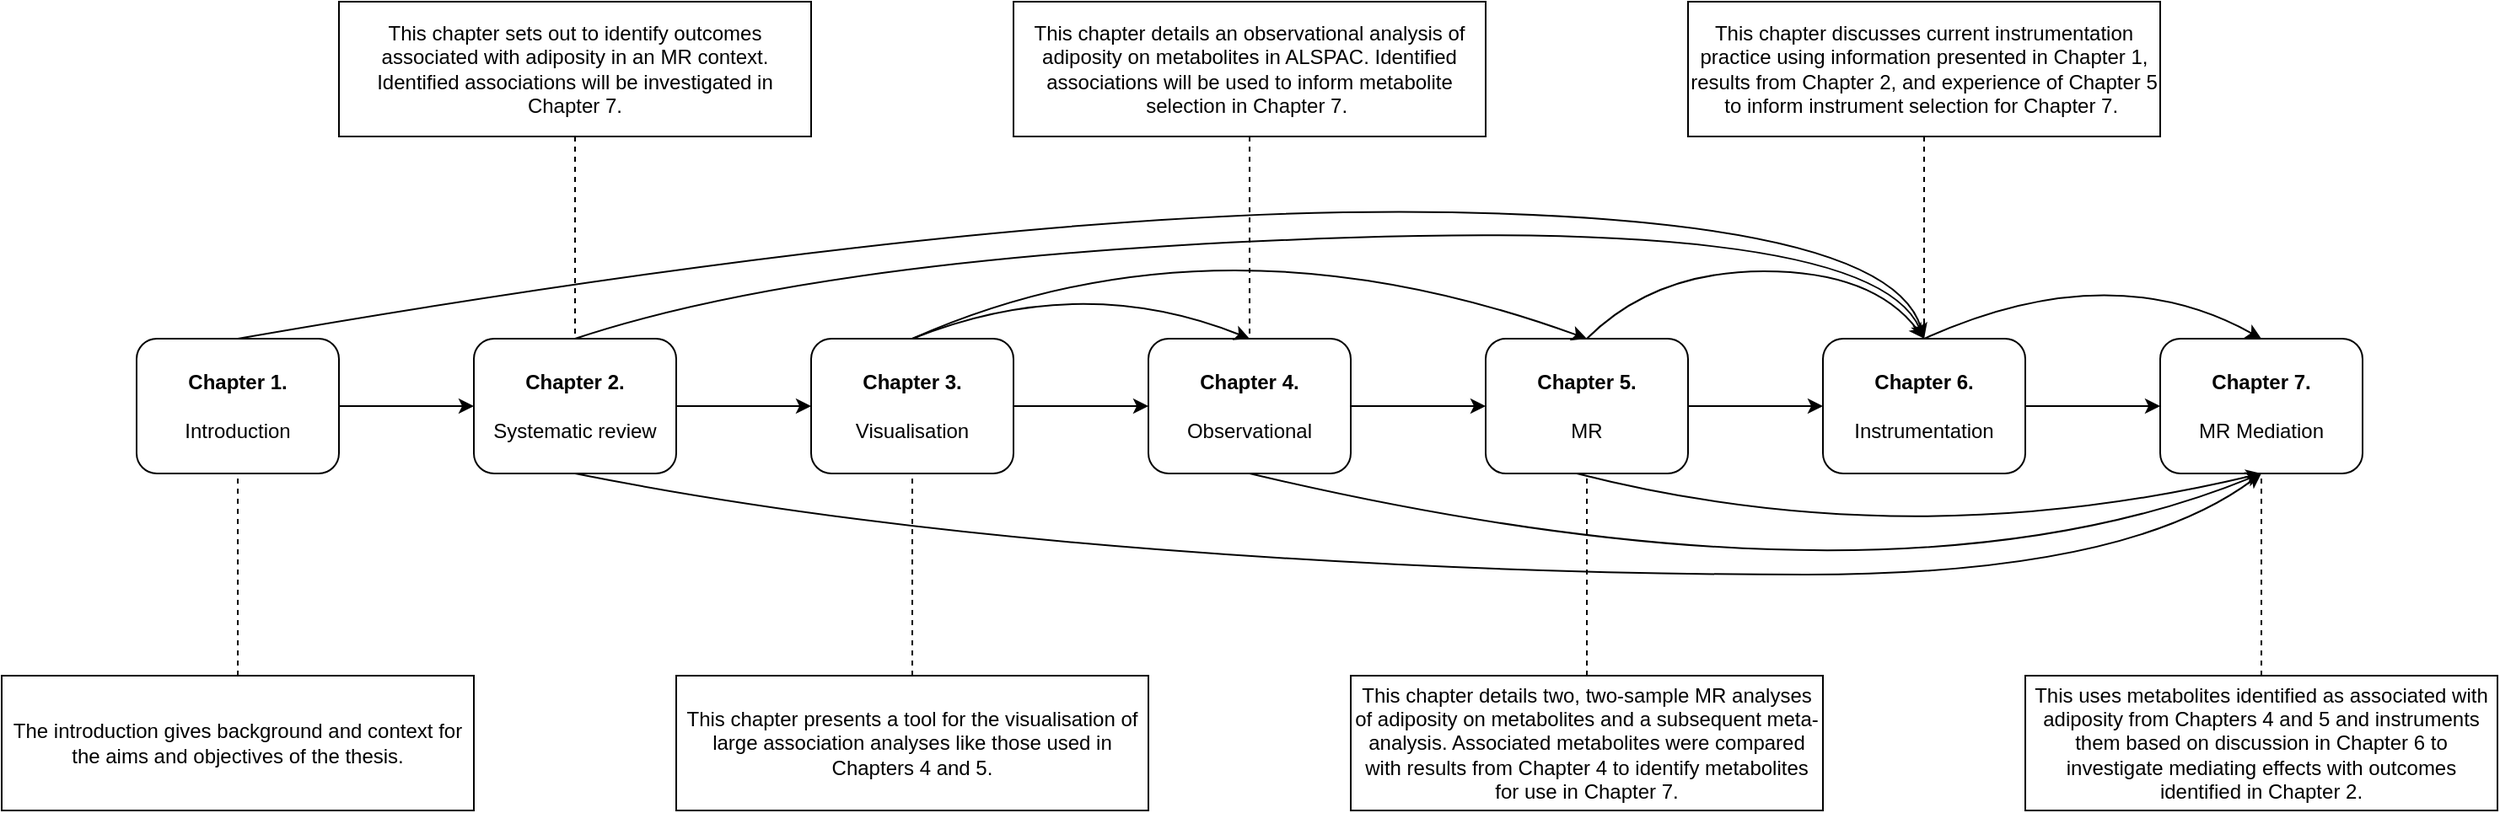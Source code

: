 <mxfile version="15.4.0" type="device" pages="2"><diagram id="mC8fxjMJ08GFmeTK24Ll" name="Page-1"><mxGraphModel dx="2760" dy="997" grid="1" gridSize="10" guides="1" tooltips="1" connect="1" arrows="1" fold="1" page="1" pageScale="1" pageWidth="827" pageHeight="1169" math="0" shadow="0"><root><mxCell id="0"/><mxCell id="1" parent="0"/><mxCell id="TcDQM28-xZk17j58L_Bl-49" value="" style="edgeStyle=orthogonalEdgeStyle;rounded=0;orthogonalLoop=1;jettySize=auto;html=1;" parent="1" source="TcDQM28-xZk17j58L_Bl-47" target="TcDQM28-xZk17j58L_Bl-48" edge="1"><mxGeometry relative="1" as="geometry"/></mxCell><mxCell id="TcDQM28-xZk17j58L_Bl-47" value="&lt;b&gt;Chapter 1.&lt;/b&gt;&lt;br&gt;&lt;br&gt;Introduction" style="rounded=1;whiteSpace=wrap;html=1;" parent="1" vertex="1"><mxGeometry x="-800" y="480" width="120" height="80" as="geometry"/></mxCell><mxCell id="TcDQM28-xZk17j58L_Bl-51" value="" style="edgeStyle=orthogonalEdgeStyle;rounded=0;orthogonalLoop=1;jettySize=auto;html=1;" parent="1" source="TcDQM28-xZk17j58L_Bl-48" target="TcDQM28-xZk17j58L_Bl-50" edge="1"><mxGeometry relative="1" as="geometry"/></mxCell><mxCell id="TcDQM28-xZk17j58L_Bl-48" value="&lt;b&gt;Chapter 2.&lt;br&gt;&lt;/b&gt;&lt;br&gt;Systematic review" style="rounded=1;whiteSpace=wrap;html=1;" parent="1" vertex="1"><mxGeometry x="-600" y="480" width="120" height="80" as="geometry"/></mxCell><mxCell id="TcDQM28-xZk17j58L_Bl-53" value="" style="edgeStyle=orthogonalEdgeStyle;rounded=0;orthogonalLoop=1;jettySize=auto;html=1;" parent="1" source="TcDQM28-xZk17j58L_Bl-50" target="TcDQM28-xZk17j58L_Bl-52" edge="1"><mxGeometry relative="1" as="geometry"/></mxCell><mxCell id="TcDQM28-xZk17j58L_Bl-50" value="&lt;b&gt;Chapter 3.&lt;br&gt;&lt;/b&gt;&lt;br&gt;Visualisation" style="rounded=1;whiteSpace=wrap;html=1;" parent="1" vertex="1"><mxGeometry x="-400" y="480" width="120" height="80" as="geometry"/></mxCell><mxCell id="TcDQM28-xZk17j58L_Bl-55" value="" style="edgeStyle=orthogonalEdgeStyle;rounded=0;orthogonalLoop=1;jettySize=auto;html=1;" parent="1" source="TcDQM28-xZk17j58L_Bl-52" target="TcDQM28-xZk17j58L_Bl-54" edge="1"><mxGeometry relative="1" as="geometry"/></mxCell><mxCell id="TcDQM28-xZk17j58L_Bl-52" value="&lt;b&gt;Chapter 4.&lt;br&gt;&lt;/b&gt;&lt;br&gt;Observational" style="rounded=1;whiteSpace=wrap;html=1;" parent="1" vertex="1"><mxGeometry x="-200" y="480" width="120" height="80" as="geometry"/></mxCell><mxCell id="TcDQM28-xZk17j58L_Bl-57" value="" style="edgeStyle=orthogonalEdgeStyle;rounded=0;orthogonalLoop=1;jettySize=auto;html=1;" parent="1" source="TcDQM28-xZk17j58L_Bl-54" target="TcDQM28-xZk17j58L_Bl-56" edge="1"><mxGeometry relative="1" as="geometry"/></mxCell><mxCell id="TcDQM28-xZk17j58L_Bl-54" value="&lt;b&gt;Chapter 5.&lt;/b&gt;&lt;br&gt;&lt;br&gt;MR" style="rounded=1;whiteSpace=wrap;html=1;" parent="1" vertex="1"><mxGeometry y="480" width="120" height="80" as="geometry"/></mxCell><mxCell id="TcDQM28-xZk17j58L_Bl-59" value="" style="edgeStyle=orthogonalEdgeStyle;rounded=0;orthogonalLoop=1;jettySize=auto;html=1;" parent="1" source="TcDQM28-xZk17j58L_Bl-56" target="TcDQM28-xZk17j58L_Bl-58" edge="1"><mxGeometry relative="1" as="geometry"/></mxCell><mxCell id="TcDQM28-xZk17j58L_Bl-56" value="&lt;b&gt;Chapter 6.&lt;br&gt;&lt;/b&gt;&lt;br&gt;Instrumentation" style="rounded=1;whiteSpace=wrap;html=1;" parent="1" vertex="1"><mxGeometry x="200" y="480" width="120" height="80" as="geometry"/></mxCell><mxCell id="TcDQM28-xZk17j58L_Bl-58" value="&lt;b&gt;Chapter 7.&lt;br&gt;&lt;/b&gt;&lt;br&gt;MR Mediation" style="rounded=1;whiteSpace=wrap;html=1;" parent="1" vertex="1"><mxGeometry x="400" y="480" width="120" height="80" as="geometry"/></mxCell><mxCell id="TcDQM28-xZk17j58L_Bl-60" value="" style="curved=1;endArrow=classic;html=1;exitX=0.5;exitY=1;exitDx=0;exitDy=0;entryX=0.5;entryY=1;entryDx=0;entryDy=0;" parent="1" source="TcDQM28-xZk17j58L_Bl-48" target="TcDQM28-xZk17j58L_Bl-58" edge="1"><mxGeometry width="50" height="50" relative="1" as="geometry"><mxPoint x="-250" y="600" as="sourcePoint"/><mxPoint x="-200" y="550" as="targetPoint"/><Array as="points"><mxPoint x="-390" y="590"/><mxPoint y="620"/><mxPoint x="380" y="620"/></Array></mxGeometry></mxCell><mxCell id="TcDQM28-xZk17j58L_Bl-64" value="" style="curved=1;endArrow=classic;html=1;exitX=0.5;exitY=0;exitDx=0;exitDy=0;entryX=0.5;entryY=0;entryDx=0;entryDy=0;" parent="1" source="TcDQM28-xZk17j58L_Bl-48" target="TcDQM28-xZk17j58L_Bl-56" edge="1"><mxGeometry width="50" height="50" relative="1" as="geometry"><mxPoint x="-530" y="570" as="sourcePoint"/><mxPoint x="470" y="570" as="targetPoint"/><Array as="points"><mxPoint x="-390" y="430"/><mxPoint x="230" y="410"/></Array></mxGeometry></mxCell><mxCell id="TcDQM28-xZk17j58L_Bl-66" value="" style="curved=1;endArrow=classic;html=1;exitX=0.5;exitY=0;exitDx=0;exitDy=0;entryX=0.5;entryY=0;entryDx=0;entryDy=0;" parent="1" source="TcDQM28-xZk17j58L_Bl-54" target="TcDQM28-xZk17j58L_Bl-56" edge="1"><mxGeometry width="50" height="50" relative="1" as="geometry"><mxPoint x="-88" y="445" as="sourcePoint"/><mxPoint x="210" y="460" as="targetPoint"/><Array as="points"><mxPoint x="100" y="440"/><mxPoint x="230" y="440"/></Array></mxGeometry></mxCell><mxCell id="TcDQM28-xZk17j58L_Bl-67" value="" style="curved=1;endArrow=classic;html=1;exitX=0.45;exitY=1;exitDx=0;exitDy=0;exitPerimeter=0;entryX=0.5;entryY=1;entryDx=0;entryDy=0;" parent="1" source="TcDQM28-xZk17j58L_Bl-54" target="TcDQM28-xZk17j58L_Bl-58" edge="1"><mxGeometry width="50" height="50" relative="1" as="geometry"><mxPoint x="60" y="580" as="sourcePoint"/><mxPoint x="460" y="580" as="targetPoint"/><Array as="points"><mxPoint x="250" y="610"/></Array></mxGeometry></mxCell><mxCell id="TcDQM28-xZk17j58L_Bl-68" value="" style="curved=1;endArrow=classic;html=1;exitX=0.5;exitY=1;exitDx=0;exitDy=0;entryX=0.5;entryY=1;entryDx=0;entryDy=0;" parent="1" source="TcDQM28-xZk17j58L_Bl-52" target="TcDQM28-xZk17j58L_Bl-58" edge="1"><mxGeometry width="50" height="50" relative="1" as="geometry"><mxPoint x="60" y="560" as="sourcePoint"/><mxPoint x="460" y="630" as="targetPoint"/><Array as="points"><mxPoint x="240" y="650"/></Array></mxGeometry></mxCell><mxCell id="TcDQM28-xZk17j58L_Bl-69" value="" style="curved=1;endArrow=classic;html=1;exitX=0.5;exitY=0;exitDx=0;exitDy=0;entryX=0.5;entryY=0;entryDx=0;entryDy=0;" parent="1" source="TcDQM28-xZk17j58L_Bl-50" target="TcDQM28-xZk17j58L_Bl-52" edge="1"><mxGeometry width="50" height="50" relative="1" as="geometry"><mxPoint x="-200" y="450" as="sourcePoint"/><mxPoint x="-150" y="400" as="targetPoint"/><Array as="points"><mxPoint x="-240" y="440"/></Array></mxGeometry></mxCell><mxCell id="TcDQM28-xZk17j58L_Bl-70" value="" style="curved=1;endArrow=classic;html=1;exitX=0.5;exitY=0;exitDx=0;exitDy=0;entryX=0.5;entryY=0;entryDx=0;entryDy=0;" parent="1" source="TcDQM28-xZk17j58L_Bl-50" target="TcDQM28-xZk17j58L_Bl-54" edge="1"><mxGeometry width="50" height="50" relative="1" as="geometry"><mxPoint x="-190" y="450" as="sourcePoint"/><mxPoint x="10" y="450" as="targetPoint"/><Array as="points"><mxPoint x="-160" y="400"/></Array></mxGeometry></mxCell><mxCell id="TcDQM28-xZk17j58L_Bl-71" value="" style="curved=1;endArrow=classic;html=1;exitX=0.5;exitY=0;exitDx=0;exitDy=0;entryX=0.5;entryY=0;entryDx=0;entryDy=0;" parent="1" source="TcDQM28-xZk17j58L_Bl-56" target="TcDQM28-xZk17j58L_Bl-58" edge="1"><mxGeometry width="50" height="50" relative="1" as="geometry"><mxPoint x="370" y="430" as="sourcePoint"/><mxPoint x="420" y="380" as="targetPoint"/><Array as="points"><mxPoint x="370" y="430"/></Array></mxGeometry></mxCell><mxCell id="SfKbxVlk56yOPmiRAtT1-5" value="" style="endArrow=none;dashed=1;html=1;entryX=0.5;entryY=1;entryDx=0;entryDy=0;exitX=0.5;exitY=0;exitDx=0;exitDy=0;" parent="1" source="SfKbxVlk56yOPmiRAtT1-6" target="TcDQM28-xZk17j58L_Bl-50" edge="1"><mxGeometry width="50" height="50" relative="1" as="geometry"><mxPoint x="-340.0" y="650" as="sourcePoint"/><mxPoint x="-170" y="630" as="targetPoint"/></mxGeometry></mxCell><mxCell id="SfKbxVlk56yOPmiRAtT1-6" value="&lt;font face=&quot;helvetica&quot; style=&quot;font-size: 12px&quot;&gt;This chapter presents a tool for the visualisation of large association analyses like those used in Chapters 4 and 5.&lt;/font&gt;" style="rounded=0;whiteSpace=wrap;html=1;fillColor=#FFFFFF;" parent="1" vertex="1"><mxGeometry x="-480" y="680" width="280" height="80" as="geometry"/></mxCell><mxCell id="SfKbxVlk56yOPmiRAtT1-7" value="" style="endArrow=none;dashed=1;html=1;entryX=0.5;entryY=1;entryDx=0;entryDy=0;exitX=0.5;exitY=0;exitDx=0;exitDy=0;" parent="1" source="SfKbxVlk56yOPmiRAtT1-8" edge="1"><mxGeometry width="50" height="50" relative="1" as="geometry"><mxPoint x="-740.0" y="650" as="sourcePoint"/><mxPoint x="-740.0" y="560" as="targetPoint"/></mxGeometry></mxCell><mxCell id="SfKbxVlk56yOPmiRAtT1-8" value="&lt;div&gt;&lt;span&gt;&lt;font style=&quot;font-size: 12px&quot;&gt;The introduction gives background and context for the aims and objectives of the thesis.&lt;/font&gt;&lt;/span&gt;&lt;/div&gt;" style="rounded=0;whiteSpace=wrap;html=1;fillColor=#FFFFFF;align=center;" parent="1" vertex="1"><mxGeometry x="-880" y="680" width="280" height="80" as="geometry"/></mxCell><mxCell id="SfKbxVlk56yOPmiRAtT1-9" value="" style="endArrow=none;dashed=1;html=1;entryX=0.5;entryY=0;entryDx=0;entryDy=0;exitX=0.5;exitY=1;exitDx=0;exitDy=0;" parent="1" source="SfKbxVlk56yOPmiRAtT1-10" target="TcDQM28-xZk17j58L_Bl-48" edge="1"><mxGeometry width="50" height="50" relative="1" as="geometry"><mxPoint x="-540.0" y="250" as="sourcePoint"/><mxPoint x="-540.0" y="160" as="targetPoint"/></mxGeometry></mxCell><mxCell id="SfKbxVlk56yOPmiRAtT1-10" value="&lt;font face=&quot;helvetica&quot; style=&quot;font-size: 12px&quot;&gt;This chapter sets out to identify outcomes associated with adiposity in an MR context. Identified associations will be investigated in Chapter 7.&lt;/font&gt;" style="rounded=0;whiteSpace=wrap;html=1;fillColor=#FFFFFF;" parent="1" vertex="1"><mxGeometry x="-680" y="280" width="280" height="80" as="geometry"/></mxCell><mxCell id="SfKbxVlk56yOPmiRAtT1-11" value="" style="endArrow=none;dashed=1;html=1;entryX=0.5;entryY=1;entryDx=0;entryDy=0;exitX=0.5;exitY=0;exitDx=0;exitDy=0;" parent="1" source="SfKbxVlk56yOPmiRAtT1-12" edge="1"><mxGeometry width="50" height="50" relative="1" as="geometry"><mxPoint x="60.0" y="650" as="sourcePoint"/><mxPoint x="60.0" y="560" as="targetPoint"/></mxGeometry></mxCell><mxCell id="SfKbxVlk56yOPmiRAtT1-12" value="This chapter details two, two-sample MR analyses of adiposity on metabolites and a subsequent meta-analysis. Associated metabolites were compared with results from Chapter 4 to identify metabolites for use in Chapter 7." style="rounded=0;whiteSpace=wrap;html=1;fillColor=#FFFFFF;" parent="1" vertex="1"><mxGeometry x="-80" y="680" width="280" height="80" as="geometry"/></mxCell><mxCell id="SfKbxVlk56yOPmiRAtT1-13" value="" style="endArrow=none;dashed=1;html=1;entryX=0.5;entryY=1;entryDx=0;entryDy=0;exitX=0.5;exitY=0;exitDx=0;exitDy=0;" parent="1" source="SfKbxVlk56yOPmiRAtT1-14" edge="1"><mxGeometry width="50" height="50" relative="1" as="geometry"><mxPoint x="460.0" y="650" as="sourcePoint"/><mxPoint x="460.0" y="560" as="targetPoint"/></mxGeometry></mxCell><mxCell id="SfKbxVlk56yOPmiRAtT1-14" value="&lt;font face=&quot;helvetica&quot;&gt;This uses metabolites identified as associated with adiposity from Chapters 4 and 5 and instruments them based on discussion in Chapter 6 to investigate mediating effects with outcomes identified in Chapter 2.&lt;/font&gt;" style="rounded=0;whiteSpace=wrap;html=1;fillColor=#FFFFFF;" parent="1" vertex="1"><mxGeometry x="320" y="680" width="280" height="80" as="geometry"/></mxCell><mxCell id="SfKbxVlk56yOPmiRAtT1-15" value="" style="endArrow=none;dashed=1;html=1;entryX=0.5;entryY=0;entryDx=0;entryDy=0;exitX=0.5;exitY=1;exitDx=0;exitDy=0;" parent="1" source="SfKbxVlk56yOPmiRAtT1-16" edge="1"><mxGeometry width="50" height="50" relative="1" as="geometry"><mxPoint x="-140.0" y="250" as="sourcePoint"/><mxPoint x="-140.0" y="480" as="targetPoint"/></mxGeometry></mxCell><mxCell id="SfKbxVlk56yOPmiRAtT1-16" value="&lt;span&gt;This chapter details an observational analysis of adiposity on metabolites in ALSPAC. Identified associations will be used to inform metabolite selection in Chapter 7.&amp;nbsp;&lt;/span&gt;" style="rounded=0;whiteSpace=wrap;html=1;fillColor=#FFFFFF;" parent="1" vertex="1"><mxGeometry x="-280" y="280" width="280" height="80" as="geometry"/></mxCell><mxCell id="SfKbxVlk56yOPmiRAtT1-17" value="" style="endArrow=none;dashed=1;html=1;entryX=0.5;entryY=0;entryDx=0;entryDy=0;exitX=0.5;exitY=1;exitDx=0;exitDy=0;" parent="1" source="SfKbxVlk56yOPmiRAtT1-18" edge="1"><mxGeometry width="50" height="50" relative="1" as="geometry"><mxPoint x="260.0" y="250" as="sourcePoint"/><mxPoint x="260.0" y="480" as="targetPoint"/></mxGeometry></mxCell><mxCell id="SfKbxVlk56yOPmiRAtT1-18" value="This chapter discusses current instrumentation practice using information presented in Chapter 1, results from Chapter 2, and experience of Chapter 5 to inform instrument selection for Chapter 7.&amp;nbsp;" style="rounded=0;whiteSpace=wrap;html=1;fillColor=#FFFFFF;" parent="1" vertex="1"><mxGeometry x="120" y="280" width="280" height="80" as="geometry"/></mxCell><mxCell id="SfKbxVlk56yOPmiRAtT1-19" value="" style="curved=1;endArrow=classic;html=1;exitX=0.5;exitY=0;exitDx=0;exitDy=0;" parent="1" source="TcDQM28-xZk17j58L_Bl-47" edge="1"><mxGeometry width="50" height="50" relative="1" as="geometry"><mxPoint x="-530" y="490" as="sourcePoint"/><mxPoint x="260" y="480" as="targetPoint"/><Array as="points"><mxPoint x="-280" y="400"/><mxPoint x="240" y="410"/></Array></mxGeometry></mxCell></root></mxGraphModel></diagram><diagram id="1XOOn7cr1F0DW9lSiaRn" name="Page-2"><mxGraphModel dx="1853" dy="1237" grid="1" gridSize="10" guides="1" tooltips="1" connect="1" arrows="1" fold="1" page="1" pageScale="1" pageWidth="827" pageHeight="1169" math="0" shadow="0"><root><mxCell id="goXTjWqK8Nab221neEKG-0"/><mxCell id="goXTjWqK8Nab221neEKG-1" parent="goXTjWqK8Nab221neEKG-0"/><mxCell id="BaMaj7_8hQ97dy5fPUsj-0" value="&lt;b&gt;MR meta-analysis&lt;br&gt;&lt;/b&gt;&lt;br&gt;110 NMR metabolites&lt;br&gt;N =&amp;nbsp;65,774" style="rounded=1;whiteSpace=wrap;html=1;" parent="goXTjWqK8Nab221neEKG-1" vertex="1"><mxGeometry x="360" y="1160" width="160" height="80" as="geometry"/></mxCell><mxCell id="BaMaj7_8hQ97dy5fPUsj-4" value="49 NMR metabolites associated with BMI and/or WHR from observational and MR analyses" style="rounded=1;whiteSpace=wrap;html=1;" parent="goXTjWqK8Nab221neEKG-1" vertex="1"><mxGeometry x="200" y="1320" width="160" height="80" as="geometry"/></mxCell><mxCell id="BaMaj7_8hQ97dy5fPUsj-8" value="&lt;span&gt;&lt;span style=&quot;font-weight: 400&quot;&gt;11 NMR metabolites associated with BF in observational and MR analyses&lt;/span&gt;&lt;br&gt;&lt;/span&gt;" style="rounded=1;whiteSpace=wrap;html=1;fontStyle=1" parent="goXTjWqK8Nab221neEKG-1" vertex="1"><mxGeometry x="520" y="1440" width="160" height="80" as="geometry"/></mxCell><mxCell id="BaMaj7_8hQ97dy5fPUsj-10" value="&lt;span style=&quot;font-weight: 400&quot;&gt;46 NMR metabolites associated with BMI&lt;br&gt;&lt;br&gt;48 NMR metabolites associated with WHR&amp;nbsp;&lt;br&gt;&lt;/span&gt;" style="rounded=1;whiteSpace=wrap;html=1;fontStyle=1" parent="goXTjWqK8Nab221neEKG-1" vertex="1"><mxGeometry x="200" y="1440" width="160" height="80" as="geometry"/></mxCell><mxCell id="BaMaj7_8hQ97dy5fPUsj-14" value="55&amp;nbsp;NMR metabolites associated with adiposity" style="rounded=1;whiteSpace=wrap;html=1;" parent="goXTjWqK8Nab221neEKG-1" vertex="1"><mxGeometry x="360" y="1520" width="160" height="80" as="geometry"/></mxCell><mxCell id="BaMaj7_8hQ97dy5fPUsj-16" value="" style="endArrow=none;dashed=1;html=1;strokeWidth=2;" parent="goXTjWqK8Nab221neEKG-1" edge="1"><mxGeometry width="50" height="50" relative="1" as="geometry"><mxPoint x="30" y="1169" as="sourcePoint"/><mxPoint x="30" y="1647.5" as="targetPoint"/></mxGeometry></mxCell><mxCell id="BaMaj7_8hQ97dy5fPUsj-17" value="" style="endArrow=none;dashed=1;html=1;strokeWidth=2;" parent="goXTjWqK8Nab221neEKG-1" edge="1"><mxGeometry width="50" height="50" relative="1" as="geometry"><mxPoint x="30" y="1689" as="sourcePoint"/><mxPoint x="30" y="2249" as="targetPoint"/></mxGeometry></mxCell><mxCell id="BaMaj7_8hQ97dy5fPUsj-18" value="&lt;b&gt;&lt;font style=&quot;font-size: 24px&quot;&gt;Chapter 5&lt;/font&gt;&lt;/b&gt;" style="text;html=1;strokeColor=none;fillColor=none;align=center;verticalAlign=middle;whiteSpace=wrap;rounded=0;rotation=-90;" parent="goXTjWqK8Nab221neEKG-1" vertex="1"><mxGeometry x="-60" y="1389" width="140" height="20" as="geometry"/></mxCell><mxCell id="BaMaj7_8hQ97dy5fPUsj-19" value="&lt;b&gt;&lt;font style=&quot;font-size: 24px&quot;&gt;Chapter 6&lt;/font&gt;&lt;/b&gt;" style="text;html=1;strokeColor=none;fillColor=none;align=center;verticalAlign=middle;whiteSpace=wrap;rounded=0;rotation=-90;" parent="goXTjWqK8Nab221neEKG-1" vertex="1"><mxGeometry x="-60" y="1939" width="140" height="20" as="geometry"/></mxCell><mxCell id="BaMaj7_8hQ97dy5fPUsj-20" value="" style="endArrow=none;dashed=1;html=1;" parent="goXTjWqK8Nab221neEKG-1" edge="1"><mxGeometry width="50" height="50" relative="1" as="geometry"><mxPoint x="120" y="1890" as="sourcePoint"/><mxPoint x="120" y="1680" as="targetPoint"/></mxGeometry></mxCell><mxCell id="BaMaj7_8hQ97dy5fPUsj-21" value="&lt;b&gt;&lt;font style=&quot;font-size: 18px&quot;&gt;Two-sample MR&lt;/font&gt;&lt;/b&gt;" style="text;html=1;strokeColor=none;fillColor=none;align=center;verticalAlign=middle;whiteSpace=wrap;rounded=0;rotation=-90;" parent="goXTjWqK8Nab221neEKG-1" vertex="1"><mxGeometry y="1790" width="200" height="20" as="geometry"/></mxCell><mxCell id="BaMaj7_8hQ97dy5fPUsj-22" value="" style="endArrow=none;dashed=1;html=1;" parent="goXTjWqK8Nab221neEKG-1" edge="1"><mxGeometry width="50" height="50" relative="1" as="geometry"><mxPoint x="120" y="2240" as="sourcePoint"/><mxPoint x="120" y="1920" as="targetPoint"/></mxGeometry></mxCell><mxCell id="BaMaj7_8hQ97dy5fPUsj-23" value="&lt;b&gt;&lt;font style=&quot;font-size: 18px&quot;&gt;Multivariable MR&lt;/font&gt;&lt;/b&gt;" style="text;html=1;strokeColor=none;fillColor=none;align=center;verticalAlign=middle;whiteSpace=wrap;rounded=0;rotation=-90;" parent="goXTjWqK8Nab221neEKG-1" vertex="1"><mxGeometry y="2070" width="200" height="20" as="geometry"/></mxCell><mxCell id="BaMaj7_8hQ97dy5fPUsj-24" value="SNP-adiposity" style="rounded=1;whiteSpace=wrap;html=1;" parent="goXTjWqK8Nab221neEKG-1" vertex="1"><mxGeometry x="160" y="1680" width="160" height="80" as="geometry"/></mxCell><mxCell id="BaMaj7_8hQ97dy5fPUsj-25" value="SNP-endometrial cancer" style="rounded=1;whiteSpace=wrap;html=1;" parent="goXTjWqK8Nab221neEKG-1" vertex="1"><mxGeometry x="160" y="1800" width="160" height="80" as="geometry"/></mxCell><mxCell id="BaMaj7_8hQ97dy5fPUsj-26" value="SNP-metabolite" style="rounded=1;whiteSpace=wrap;html=1;" parent="goXTjWqK8Nab221neEKG-1" vertex="1"><mxGeometry x="360" y="1800" width="160" height="80" as="geometry"/></mxCell><mxCell id="BaMaj7_8hQ97dy5fPUsj-27" value="SNP-adiposity" style="rounded=1;whiteSpace=wrap;html=1;" parent="goXTjWqK8Nab221neEKG-1" vertex="1"><mxGeometry x="360" y="1680" width="160" height="80" as="geometry"/></mxCell><mxCell id="BaMaj7_8hQ97dy5fPUsj-28" value="SNP-metabolite" style="rounded=1;whiteSpace=wrap;html=1;" parent="goXTjWqK8Nab221neEKG-1" vertex="1"><mxGeometry x="560" y="1680" width="160" height="80" as="geometry"/></mxCell><mxCell id="BaMaj7_8hQ97dy5fPUsj-29" value="SNP-endometrial cancer" style="rounded=1;whiteSpace=wrap;html=1;" parent="goXTjWqK8Nab221neEKG-1" vertex="1"><mxGeometry x="560" y="1800" width="160" height="80" as="geometry"/></mxCell><mxCell id="BaMaj7_8hQ97dy5fPUsj-30" value="" style="endArrow=classic;html=1;exitX=0.5;exitY=1;exitDx=0;exitDy=0;entryX=0.5;entryY=0;entryDx=0;entryDy=0;" parent="goXTjWqK8Nab221neEKG-1" source="BaMaj7_8hQ97dy5fPUsj-28" target="BaMaj7_8hQ97dy5fPUsj-29" edge="1"><mxGeometry width="50" height="50" relative="1" as="geometry"><mxPoint x="734" y="1950" as="sourcePoint"/><mxPoint x="784" y="1900" as="targetPoint"/></mxGeometry></mxCell><mxCell id="BaMaj7_8hQ97dy5fPUsj-31" value="" style="endArrow=classic;html=1;exitX=0.5;exitY=1;exitDx=0;exitDy=0;entryX=0.5;entryY=0;entryDx=0;entryDy=0;fontStyle=1" parent="goXTjWqK8Nab221neEKG-1" source="BaMaj7_8hQ97dy5fPUsj-24" target="BaMaj7_8hQ97dy5fPUsj-25" edge="1"><mxGeometry width="50" height="50" relative="1" as="geometry"><mxPoint x="644" y="1770" as="sourcePoint"/><mxPoint x="644" y="1850" as="targetPoint"/></mxGeometry></mxCell><mxCell id="BaMaj7_8hQ97dy5fPUsj-32" value="" style="endArrow=classic;html=1;exitX=0.5;exitY=1;exitDx=0;exitDy=0;entryX=0.5;entryY=0;entryDx=0;entryDy=0;fontStyle=1" parent="goXTjWqK8Nab221neEKG-1" source="BaMaj7_8hQ97dy5fPUsj-27" target="BaMaj7_8hQ97dy5fPUsj-26" edge="1"><mxGeometry width="50" height="50" relative="1" as="geometry"><mxPoint x="504" y="1780" as="sourcePoint"/><mxPoint x="504" y="1860" as="targetPoint"/></mxGeometry></mxCell><mxCell id="BaMaj7_8hQ97dy5fPUsj-35" value="" style="endArrow=none;html=1;entryX=0.5;entryY=1;entryDx=0;entryDy=0;exitX=0.5;exitY=0;exitDx=0;exitDy=0;" parent="goXTjWqK8Nab221neEKG-1" source="BaMaj7_8hQ97dy5fPUsj-36" target="BaMaj7_8hQ97dy5fPUsj-29" edge="1"><mxGeometry width="50" height="50" relative="1" as="geometry"><mxPoint x="634" y="2000" as="sourcePoint"/><mxPoint x="754" y="1830" as="targetPoint"/></mxGeometry></mxCell><mxCell id="BaMaj7_8hQ97dy5fPUsj-36" value="Endometrial cancer associated metabolites" style="rounded=0;whiteSpace=wrap;html=1;" parent="goXTjWqK8Nab221neEKG-1" vertex="1"><mxGeometry x="560" y="1920" width="160" height="80" as="geometry"/></mxCell><mxCell id="BaMaj7_8hQ97dy5fPUsj-37" value="Endometrial cancer associated adiposity measures" style="rounded=0;whiteSpace=wrap;html=1;" parent="goXTjWqK8Nab221neEKG-1" vertex="1"><mxGeometry x="160" y="1920" width="160" height="80" as="geometry"/></mxCell><mxCell id="BaMaj7_8hQ97dy5fPUsj-38" value="" style="endArrow=none;html=1;fillColor=#E3FF75;entryX=0.5;entryY=0;entryDx=0;entryDy=0;exitX=0.5;exitY=1;exitDx=0;exitDy=0;" parent="goXTjWqK8Nab221neEKG-1" source="BaMaj7_8hQ97dy5fPUsj-25" target="BaMaj7_8hQ97dy5fPUsj-37" edge="1"><mxGeometry width="50" height="50" relative="1" as="geometry"><mxPoint x="324" y="1940" as="sourcePoint"/><mxPoint x="324" y="2020" as="targetPoint"/><Array as="points"/></mxGeometry></mxCell><mxCell id="BaMaj7_8hQ97dy5fPUsj-39" value="" style="endArrow=classic;html=1;strokeWidth=1;exitX=0.5;exitY=1;exitDx=0;exitDy=0;entryX=0.5;entryY=0;entryDx=0;entryDy=0;" parent="goXTjWqK8Nab221neEKG-1" source="BaMaj7_8hQ97dy5fPUsj-37" target="BaMaj7_8hQ97dy5fPUsj-40" edge="1"><mxGeometry width="50" height="50" relative="1" as="geometry"><mxPoint x="444" y="2140" as="sourcePoint"/><mxPoint x="354" y="2120" as="targetPoint"/><Array as="points"><mxPoint x="240" y="2020"/><mxPoint x="434" y="2020"/></Array></mxGeometry></mxCell><mxCell id="BaMaj7_8hQ97dy5fPUsj-40" value="SNP-adiposity-metabolite" style="rounded=1;whiteSpace=wrap;html=1;" parent="goXTjWqK8Nab221neEKG-1" vertex="1"><mxGeometry x="354" y="2040" width="160" height="80" as="geometry"/></mxCell><mxCell id="BaMaj7_8hQ97dy5fPUsj-41" value="" style="endArrow=classic;html=1;strokeWidth=1;exitX=0.5;exitY=1;exitDx=0;exitDy=0;entryX=0.5;entryY=0;entryDx=0;entryDy=0;" parent="goXTjWqK8Nab221neEKG-1" source="BaMaj7_8hQ97dy5fPUsj-36" target="BaMaj7_8hQ97dy5fPUsj-40" edge="1"><mxGeometry width="50" height="50" relative="1" as="geometry"><mxPoint x="244" y="2090" as="sourcePoint"/><mxPoint x="364" y="2130" as="targetPoint"/><Array as="points"><mxPoint x="640" y="2020"/><mxPoint x="434" y="2020"/></Array></mxGeometry></mxCell><mxCell id="BaMaj7_8hQ97dy5fPUsj-42" value="SNP-endometrial cancer" style="rounded=1;whiteSpace=wrap;html=1;" parent="goXTjWqK8Nab221neEKG-1" vertex="1"><mxGeometry x="354" y="2160" width="160" height="80" as="geometry"/></mxCell><mxCell id="BaMaj7_8hQ97dy5fPUsj-43" value="" style="endArrow=classic;html=1;strokeWidth=1;exitX=0.5;exitY=1;exitDx=0;exitDy=0;entryX=0.5;entryY=0;entryDx=0;entryDy=0;" parent="goXTjWqK8Nab221neEKG-1" source="BaMaj7_8hQ97dy5fPUsj-40" target="BaMaj7_8hQ97dy5fPUsj-42" edge="1"><mxGeometry width="50" height="50" relative="1" as="geometry"><mxPoint x="628" y="2170" as="sourcePoint"/><mxPoint x="508" y="2210" as="targetPoint"/><Array as="points"/></mxGeometry></mxCell><mxCell id="bTfB9xHGzBKb-7_-VAV_-0" value="" style="endArrow=classic;html=1;exitX=0.5;exitY=1;exitDx=0;exitDy=0;entryX=0.5;entryY=0;entryDx=0;entryDy=0;" parent="goXTjWqK8Nab221neEKG-1" source="BaMaj7_8hQ97dy5fPUsj-0" target="BaMaj7_8hQ97dy5fPUsj-4" edge="1"><mxGeometry width="50" height="50" relative="1" as="geometry"><mxPoint x="444" y="1259" as="sourcePoint"/><mxPoint x="544" y="1339" as="targetPoint"/><Array as="points"/></mxGeometry></mxCell><mxCell id="bTfB9xHGzBKb-7_-VAV_-1" value="" style="endArrow=classic;html=1;exitX=0.5;exitY=1;exitDx=0;exitDy=0;entryX=0.5;entryY=0;entryDx=0;entryDy=0;" parent="goXTjWqK8Nab221neEKG-1" source="BaMaj7_8hQ97dy5fPUsj-4" target="BaMaj7_8hQ97dy5fPUsj-10" edge="1"><mxGeometry width="50" height="50" relative="1" as="geometry"><mxPoint x="444" y="1459" as="sourcePoint"/><mxPoint x="344.0" y="1539" as="targetPoint"/><Array as="points"><mxPoint x="280" y="1420"/></Array></mxGeometry></mxCell><mxCell id="bTfB9xHGzBKb-7_-VAV_-2" value="" style="endArrow=classic;html=1;entryX=0.5;entryY=0;entryDx=0;entryDy=0;exitX=0.5;exitY=1;exitDx=0;exitDy=0;" parent="goXTjWqK8Nab221neEKG-1" source="BaMaj7_8hQ97dy5fPUsj-0" target="BaMaj7_8hQ97dy5fPUsj-8" edge="1"><mxGeometry width="50" height="50" relative="1" as="geometry"><mxPoint x="440" y="1250" as="sourcePoint"/><mxPoint x="374" y="1477.0" as="targetPoint"/><Array as="points"><mxPoint x="600" y="1420"/></Array></mxGeometry></mxCell><mxCell id="qbz_06sVBSU8Cy40-VMP-0" value="" style="endArrow=classic;html=1;exitX=0.5;exitY=1;exitDx=0;exitDy=0;entryX=1;entryY=0.5;entryDx=0;entryDy=0;" parent="goXTjWqK8Nab221neEKG-1" source="BaMaj7_8hQ97dy5fPUsj-8" target="BaMaj7_8hQ97dy5fPUsj-14" edge="1"><mxGeometry width="50" height="50" relative="1" as="geometry"><mxPoint x="584" y="1739" as="sourcePoint"/><mxPoint x="634" y="1689" as="targetPoint"/><Array as="points"><mxPoint x="600" y="1560"/></Array></mxGeometry></mxCell><mxCell id="qbz_06sVBSU8Cy40-VMP-1" value="" style="endArrow=classic;html=1;exitX=0.5;exitY=1;exitDx=0;exitDy=0;entryX=0;entryY=0.5;entryDx=0;entryDy=0;" parent="goXTjWqK8Nab221neEKG-1" source="BaMaj7_8hQ97dy5fPUsj-10" target="BaMaj7_8hQ97dy5fPUsj-14" edge="1"><mxGeometry width="50" height="50" relative="1" as="geometry"><mxPoint x="304" y="1599.0" as="sourcePoint"/><mxPoint x="184" y="1639.0" as="targetPoint"/><Array as="points"><mxPoint x="280" y="1560"/></Array></mxGeometry></mxCell><mxCell id="qbz_06sVBSU8Cy40-VMP-2" value="" style="endArrow=none;html=1;entryX=0.5;entryY=1;entryDx=0;entryDy=0;exitX=0.5;exitY=0;exitDx=0;exitDy=0;" parent="goXTjWqK8Nab221neEKG-1" source="BaMaj7_8hQ97dy5fPUsj-28" target="BaMaj7_8hQ97dy5fPUsj-14" edge="1"><mxGeometry width="50" height="50" relative="1" as="geometry"><mxPoint x="584" y="1739" as="sourcePoint"/><mxPoint x="444" y="1639" as="targetPoint"/><Array as="points"><mxPoint x="640" y="1649"/><mxPoint x="440" y="1649"/></Array></mxGeometry></mxCell><mxCell id="qbz_06sVBSU8Cy40-VMP-3" value="" style="endArrow=none;html=1;entryX=0.5;entryY=1;entryDx=0;entryDy=0;exitX=1;exitY=0.5;exitDx=0;exitDy=0;" parent="goXTjWqK8Nab221neEKG-1" source="BaMaj7_8hQ97dy5fPUsj-26" target="BaMaj7_8hQ97dy5fPUsj-14" edge="1"><mxGeometry width="50" height="50" relative="1" as="geometry"><mxPoint x="644" y="1699" as="sourcePoint"/><mxPoint x="444" y="1617.0" as="targetPoint"/><Array as="points"><mxPoint x="534" y="1840"/><mxPoint x="534" y="1649"/><mxPoint x="440" y="1649"/></Array></mxGeometry></mxCell></root></mxGraphModel></diagram></mxfile>